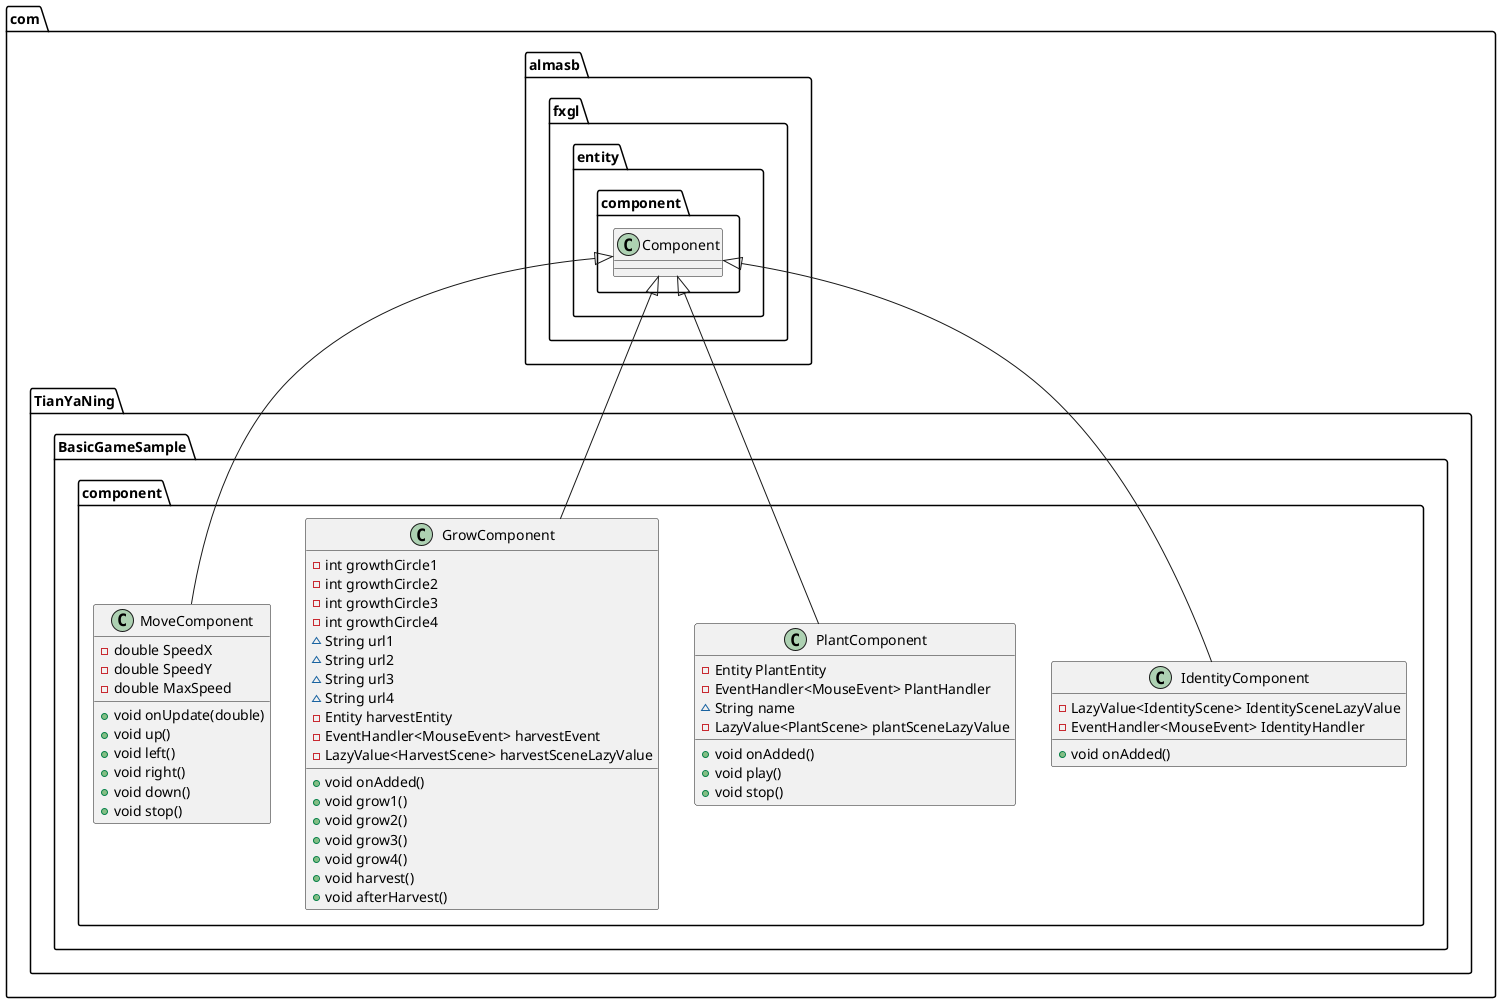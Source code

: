 @startuml
class com.TianYaNing.BasicGameSample.component.IdentityComponent {
- LazyValue<IdentityScene> IdentitySceneLazyValue
- EventHandler<MouseEvent> IdentityHandler
+ void onAdded()
}
class com.TianYaNing.BasicGameSample.component.PlantComponent {
- Entity PlantEntity
- EventHandler<MouseEvent> PlantHandler
~ String name
- LazyValue<PlantScene> plantSceneLazyValue
+ void onAdded()
+ void play()
+ void stop()
}
class com.TianYaNing.BasicGameSample.component.GrowComponent {
- int growthCircle1
- int growthCircle2
- int growthCircle3
- int growthCircle4
~ String url1
~ String url2
~ String url3
~ String url4
- Entity harvestEntity
- EventHandler<MouseEvent> harvestEvent
- LazyValue<HarvestScene> harvestSceneLazyValue
+ void onAdded()
+ void grow1()
+ void grow2()
+ void grow3()
+ void grow4()
+ void harvest()
+ void afterHarvest()
}
class com.TianYaNing.BasicGameSample.component.MoveComponent {
- double SpeedX
- double SpeedY
- double MaxSpeed
+ void onUpdate(double)
+ void up()
+ void left()
+ void right()
+ void down()
+ void stop()
}


com.almasb.fxgl.entity.component.Component <|-- com.TianYaNing.BasicGameSample.component.IdentityComponent
com.almasb.fxgl.entity.component.Component <|-- com.TianYaNing.BasicGameSample.component.PlantComponent
com.almasb.fxgl.entity.component.Component <|-- com.TianYaNing.BasicGameSample.component.GrowComponent
com.almasb.fxgl.entity.component.Component <|-- com.TianYaNing.BasicGameSample.component.MoveComponent
@enduml